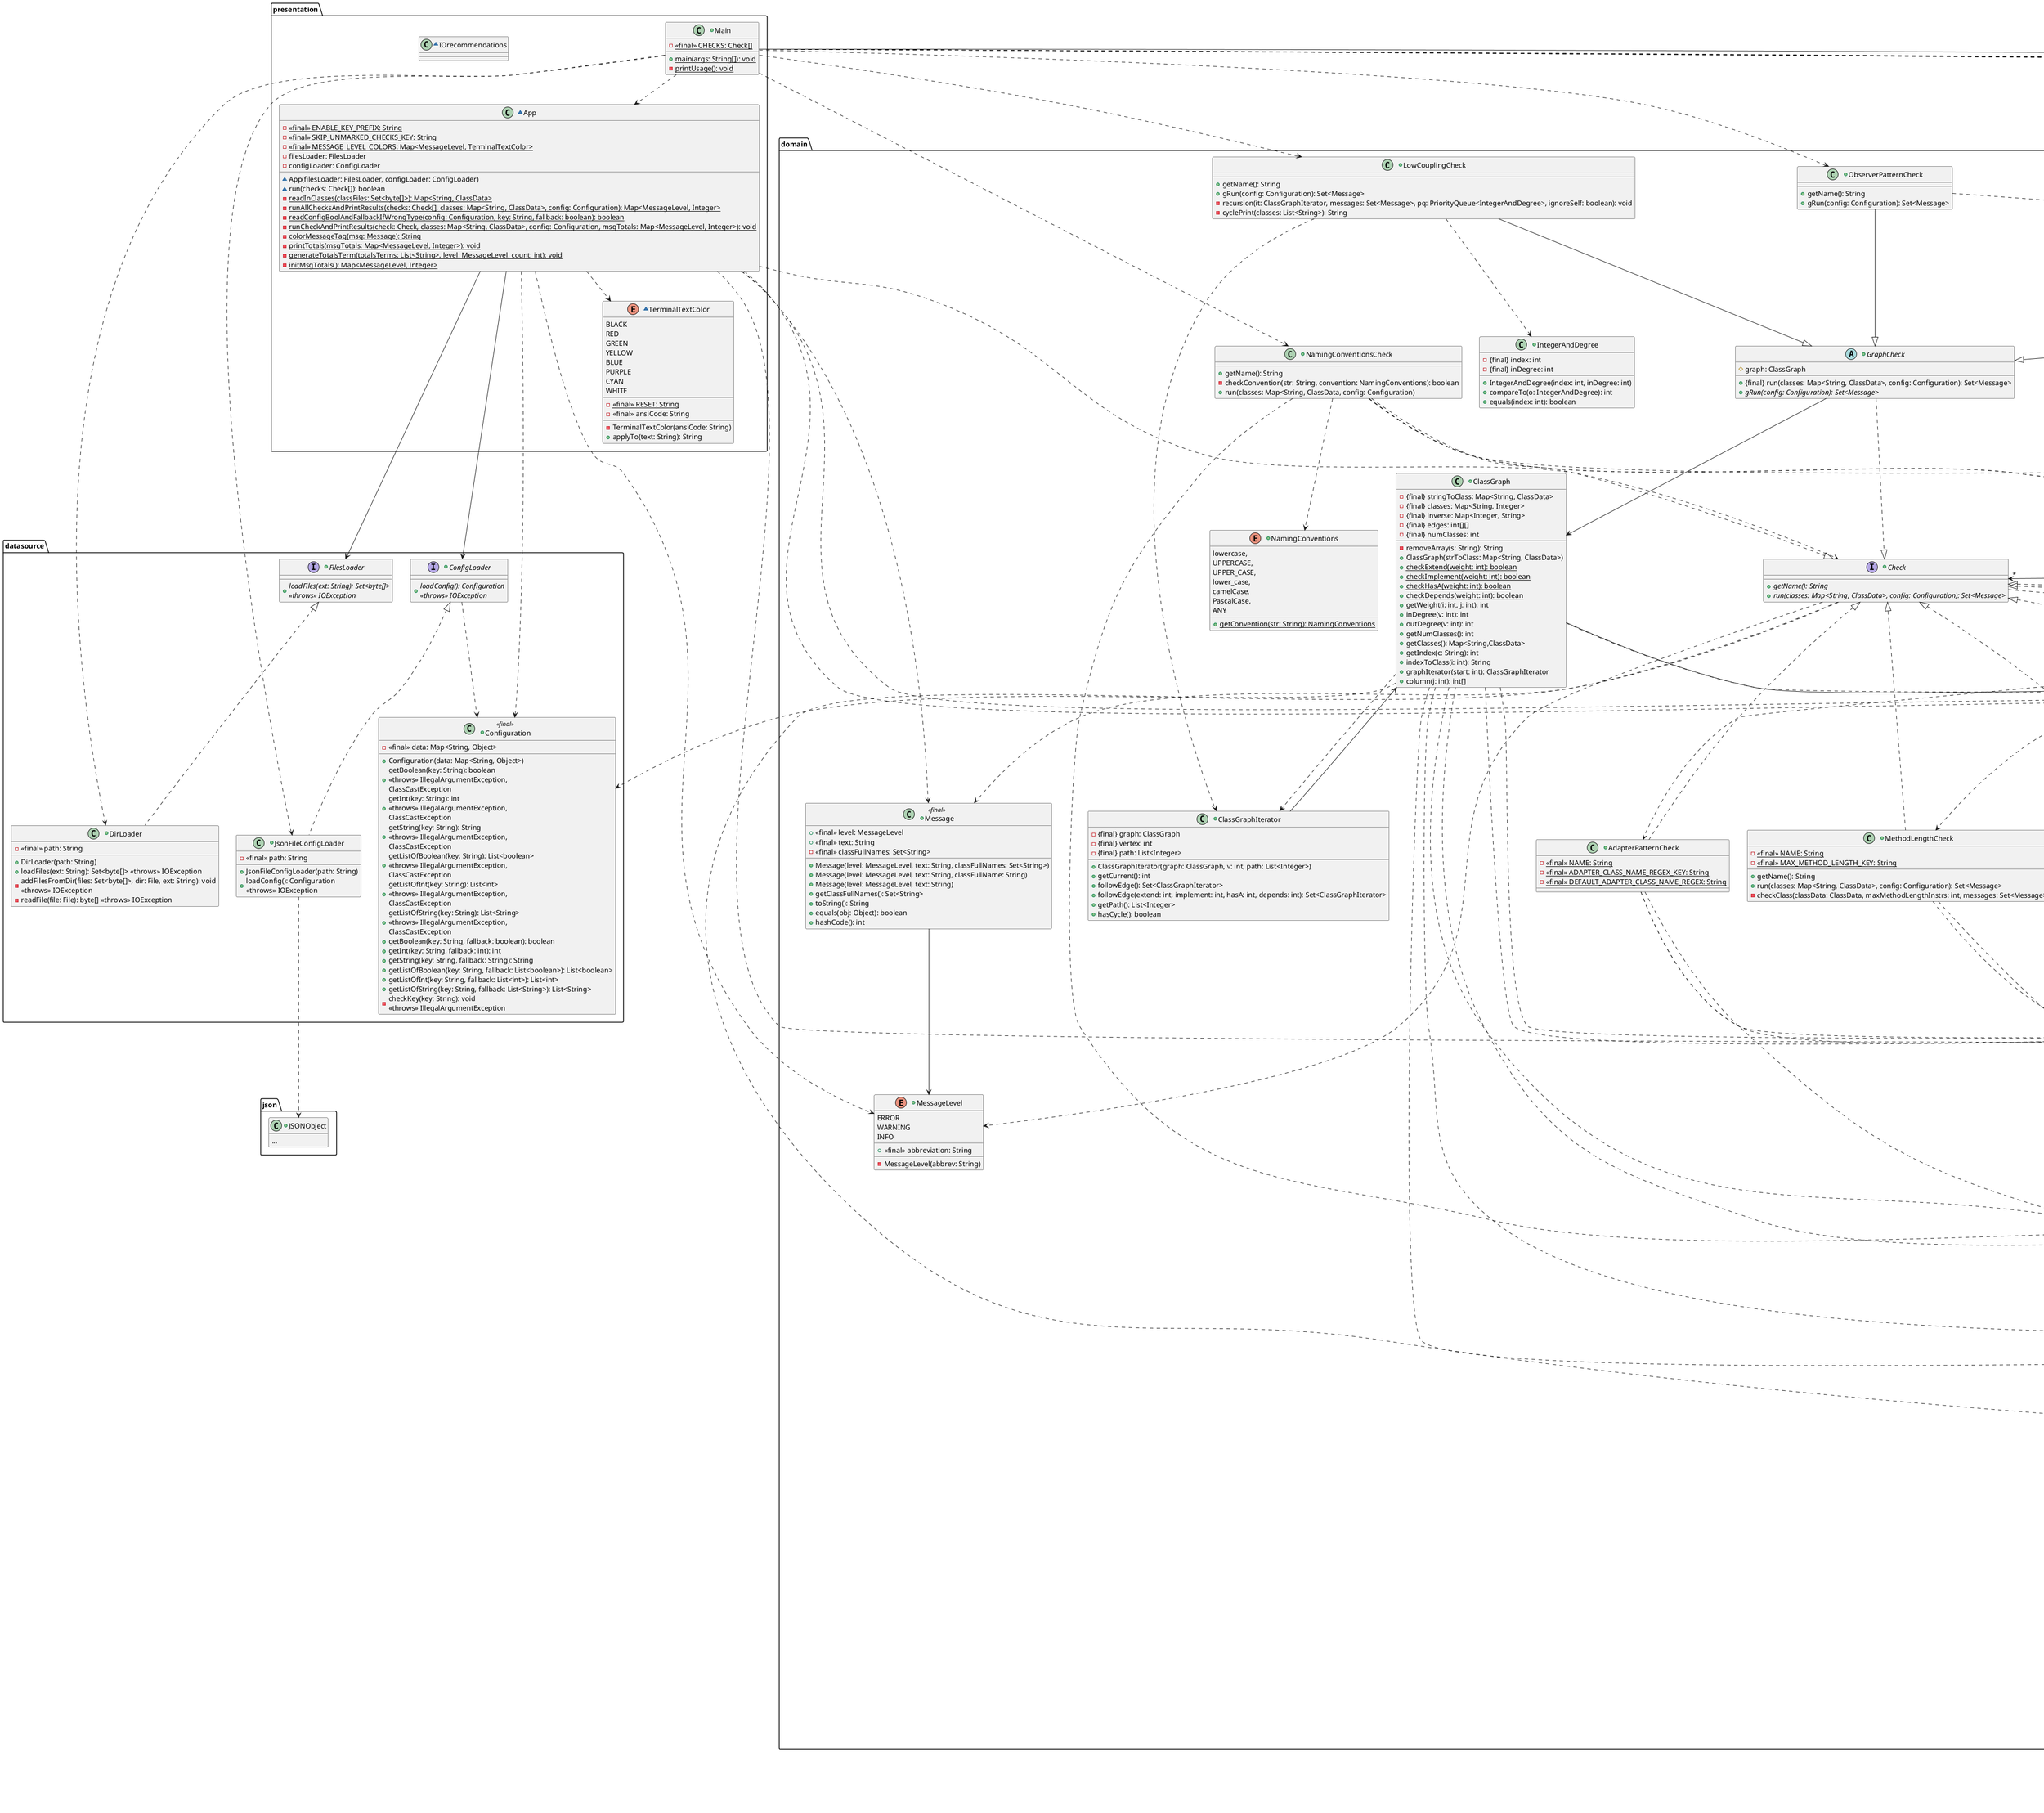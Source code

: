 @startuml

package presentation {

	+class Main {
		- {static} <<final>> CHECKS: Check[]
		+ {static} main(args: String[]): void
		- {static} printUsage(): void
	}

	Main -->"*" .domain.Check
	Main ..> App
	Main ..> .datasource.DirLoader
	Main ..> .datasource.JsonFileConfigLoader

	' Check dependencies:
	Main ..> .domain.NamingConventionsCheck
	Main ..> .domain.MethodLengthCheck
	Main ..> .domain.UnusedAbstractionsCheck
	Main ..> .domain.InformationHidingCheck
	Main ..> .domain.ProgramToInterfaceNotImplementationCheck
	Main ..> .domain.LowCouplingCheck
	Main ..> .domain.StrategyPatternCheck
	Main ..> .domain.ObserverPatternCheck
	Main ..> .domain.AdapterPatternCheck

	~class App {
		- {static} <<final>> ENABLE_KEY_PREFIX: String
		- {static} <<final>> SKIP_UNMARKED_CHECKS_KEY: String
		- {static} <<final>> MESSAGE_LEVEL_COLORS: Map<MessageLevel, TerminalTextColor>
		- filesLoader: FilesLoader
		- configLoader: ConfigLoader

		~ App(filesLoader: FilesLoader, configLoader: ConfigLoader)
		~ run(checks: Check[]): boolean
		- {static} readInClasses(classFiles: Set<byte[]>): Map<String, ClassData>
		- {static} runAllChecksAndPrintResults(checks: Check[], classes: Map<String, ClassData>, config: Configuration): Map<MessageLevel, Integer>
		- {static} readConfigBoolAndFallbackIfWrongType(config: Configuration, key: String, fallback: boolean): boolean
		- {static} runCheckAndPrintResults(check: Check, classes: Map<String, ClassData>, config: Configuration, msgTotals: Map<MessageLevel, Integer>): void
		- {static} colorMessageTag(msg: Message): String
		- {static} printTotals(msgTotals: Map<MessageLevel, Integer>): void
		- {static} generateTotalsTerm(totalsTerms: List<String>, level: MessageLevel, count: int): void
		- {static} initMsgTotals(): Map<MessageLevel, Integer>
	}

	~class IOrecommendations {

	}

	App --> .datasource.FilesLoader
	App --> .datasource.ConfigLoader
	App ..> TerminalTextColor
	App ..> .domain.Check
	App ..> .domain.Message
	App ..> .domain.MessageLevel
	App ..> .domain.javadata.ClassReaderUtil
	App ..> .domain.javadata.ClassData
	App ..> .domain.javadata.ClassNodeAdapter
	App ..> .datasource.Configuration

	~enum TerminalTextColor {
		BLACK
		RED
		GREEN
		YELLOW
		BLUE
		PURPLE
		CYAN
		WHITE
		__
		- {static} <<final>> RESET: String
		- <<final>> ansiCode: String
		__
		- TerminalTextColor(ansiCode: String)
		+ applyTo(text: String): String
	}

}

package domain {

	+enum MessageLevel {
		ERROR
		WARNING
		INFO
		__
		+ <<final>> abbreviation: String
		__
		- MessageLevel(abbrev: String)
	}

	+interface Check {
		+ {abstract} getName(): String
		+ {abstract} run(classes: Map<String, ClassData>, config: Configuration): Set<Message>
	}

	Check ..> Message
	Check ..> MessageLevel
	Check ..> javadata.ClassData
	Check ..> .datasource.Configuration

	+class Message <<final>> {
		+ <<final>> level: MessageLevel
		+ <<final>> text: String
		- <<final>> classFullNames: Set<String>

		+ Message(level: MessageLevel, text: String, classFullNames: Set<String>)
		+ Message(level: MessageLevel, text: String, classFullName: String)
		+ Message(level: MessageLevel, text: String)
		+ getClassFullNames(): Set<String>
		+ toString(): String
		+ equals(obj: Object): boolean
		+ hashCode(): int
	}

	Message --> MessageLevel

	+class MethodLengthCheck {
		- {static} <<final>> NAME: String
		- {static} <<final>> MAX_METHOD_LENGTH_KEY: String

		+ getName(): String
		+ run(classes: Map<String, ClassData>, config: Configuration): Set<Message>
		- checkClass(classData: ClassData, maxMethodLengthInstrs: int, messages: Set<Message>): void
	}

	Check <|.. MethodLengthCheck
	MethodLengthCheck ..> javadata.MethodData
	MethodLengthCheck ..> javadata.InstrData

	+class UnusedAbstractionsCheck {
		+ getName(): String
		+ run(classes: Map<String, ClassData>, config: Configuration): Set<Message>
	}

	Check <|.. UnusedAbstractionsCheck
	UnusedAbstractionsCheck ..> javadata.ClassType

	+class InformationHidingCheck {
		+ getName(): String
		+ run(classes: Map<String, ClassData>, config: Configuration): Set<Message>
	}

	Check <|.. InformationHidingCheck
	InformationHidingCheck ..> javadata.AccessModifier
	InformationHidingCheck ..> javadata.FieldData
	InformationHidingCheck ..> javadata.MethodData

	+class ProgramToInterfaceNotImplementationCheck {
		- {static} <<final>> NAME: String
		- {static} <<final>> DOMAIN_PKG_NAME_KEY: String
		- {static} <<final>> DEFAULT_DOMAIN_PKG_NAME: String
		- {static} <<final>> ADAPTER_CLASS_NAME_REGEX_KEY: String
		- {static} <<final>> DEFAULT_ADAPTER_CLASS_NAME_REGEX: String
		- {static} <<final>> ALLOWED_DEPENDENCIES_KEY: String
		- {static} <<final>> PRIMITIVE_TYPES: Set<String>
		- {static} <<final>> OBJECT_TYPE: String
		- {static} <<final>> PRIMITIVE_CLASSES: Set<String>
		- {static} <<final>> COMMON_INTERFACES: Set<String>

		+ getName(): String
		+ run(classes: Map<String, ClassData>, config: Configuration): Set<Message>
		- {static} isTypeOkay(typeFullName: String, classes: Map<String, ClassData>,\ndomainPkgName: String, allowedDeps: Set<String>): boolean
		- {static} stripArrayIndicators(typeFullName: String): String
	}

	Check <|.. ProgramToInterfaceNotImplementationCheck
	ProgramToInterfaceNotImplementationCheck ..> javadata.ClassType
	ProgramToInterfaceNotImplementationCheck ..> javadata.FieldData
	ProgramToInterfaceNotImplementationCheck ..> javadata.MethodData
	ProgramToInterfaceNotImplementationCheck ..> javadata.VariableData

	+class StrategyPatternCheck {
		+ getName(): String
		+ run(classes: Map<String, ClassData>, config: Configuration): Set<Message>
		- {static} getClassFromName(className: String, classes: Map<String, ClassData>): ClassData
	}

	Check <|.. StrategyPatternCheck
	StrategyPatternCheck ..> javadata.ClassType
	StrategyPatternCheck ..> javadata.FieldData

	+class AdapterPatternCheck {
		- {static} <<final>> NAME: String
		- {static} <<final>> ADAPTER_CLASS_NAME_REGEX_KEY: String
		- {static} <<final>> DEFAULT_ADAPTER_CLASS_NAME_REGEX: String
	}

	Check <|.. AdapterPatternCheck
	AdapterPatternCheck ..> javadata.FieldData
	AdapterPatternCheck ..> javadata.MethodData
	AdapterPatternCheck ..> javadata.VariableData

	+class ClassGraph {
		-{final} stringToClass: Map<String, ClassData>
		-{final} classes: Map<String, Integer>
		-{final} inverse: Map<Integer, String>
		-{final} edges: int[][]
		-{final} numClasses: int
		- removeArray(s: String): String
		+ ClassGraph(strToClass: Map<String, ClassData>)
		+ {static} checkExtend(weight: int): boolean
		+ {static} checkImplement(weight: int): boolean
		+ {static} checkHasA(weight: int): boolean
		+ {static} checkDepends(weight: int): boolean
		+ getWeight(i: int, j: int): int
		+ inDegree(v: int): int
		+ outDegree(v: int): int
		+ getNumClasses(): int
		+ getClasses(): Map<String,ClassData>
		+ getIndex(c: String): int
		+ indexToClass(i: int): String
		+ graphIterator(start: int): ClassGraphIterator
		+ column(j: int): int[]
	}

	ClassGraph --> javadata.ClassData
	ClassGraph ..> javadata.FieldData
	ClassGraph ..> javadata.FieldInstrData
	ClassGraph ..> javadata.InstrData
	ClassGraph ..> javadata.InstrType
	ClassGraph ..> javadata.LocalVarInstrData
	ClassGraph ..> javadata.MethodData
	ClassGraph ..> javadata.MethodInstrData
	ClassGraph ..> javadata.VariableData
	ClassGraph ..> ClassGraphIterator

	+class ClassGraphIterator {
		-{final} graph: ClassGraph
		-{final} vertex: int
		-{final} path: List<Integer>
		+ ClassGraphIterator(graph: ClassGraph, v: int, path: List<Integer>)
		+ getCurrent(): int
		+ followEdge(): Set<ClassGraphIterator>
		+ followEdge(extend: int, implement: int, hasA: int, depends: int): Set<ClassGraphIterator>
		+ getPath(): List<Integer>
		+ hasCycle(): boolean
	}

	ClassGraphIterator --> ClassGraph

	+abstract GraphCheck {
		#graph: ClassGraph
		+ {final} run(classes: Map<String, ClassData>, config: Configuration): Set<Message>
		+ {abstract} gRun(config: Configuration): Set<Message>
	}

	GraphCheck ..|> Check
	GraphCheck --> ClassGraph

	+class IntegerAndDegree {
		-{final} index: int
		-{final} inDegree: int
		+ IntegerAndDegree(index: int, inDegree: int)
		+ compareTo(o: IntegerAndDegree): int
		+ equals(index: int): boolean
	}

	+enum NamingConventions {
		lowercase,
		UPPERCASE,
		UPPER_CASE,
		lower_case,
		camelCase,
		PascalCase,
		ANY
		__
		+ {static} getConvention(str: String): NamingConventions
	}

	+class NamingConventionsCheck {
		+ getName(): String
		- checkConvention(str: String, convention: NamingConventions): boolean
		+ run(classes: Map<String, ClassData, config: Configuration)
	}

	NamingConventionsCheck ..|> Check
	NamingConventionsCheck ..> NamingConventions
	NamingConventionsCheck ..> ClassType
	NamingConventionsCheck ..> FieldData
	NamingConventionsCheck ..> MethodData
	NamingConventionsCheck ..> VariableData

	+class LowCouplingCheck {
		+ getName(): String
		+ gRun(config: Configuration): Set<Message>
		- recursion(it: ClassGraphIterator, messages: Set<Message>, pq: PriorityQueue<IntegerAndDegree>, ignoreSelf: boolean): void
		- cyclePrint(classes: List<String>): String
	}

	LowCouplingCheck --|> GraphCheck
	LowCouplingCheck ..> ClassGraphIterator
	LowCouplingCheck ..> IntegerAndDegree

	+class ObserverPatternCheck {
		+ getName(): String
		+ gRun(config: Configuration): Set<Message>
	}

	ObserverPatternCheck --|> GraphCheck
	ObserverPatternCheck ..> ClassType

	+class PlantUMLGenerator {
		+ {static} generateSVG(source: SourceStringReader): String
		+ getName(): String
		+ gRun(config: Configuration): Set<Message>
	}

	PlantUMLGenerator --|> GraphCheck
	PlantUMLGenerator ..> .plantuml.FileFormat
	PlantUMLGenerator ..> .plantuml.FileFormatOption
	PlantUMLGenerator ..> .plantuml.SourceStringReader

	package javadata {

		+enum AccessModifier {
			PUBLIC
			PROTECTED
			PACKAGE_PRIVATE
			PRIVATE

			~ {static} parseOpcodes(access: int): AccessModifier
		}

		AccessModifier ..> .asm.Opcodes

		+enum ClassType {
			CLASS
			INTERFACE
			ENUM

			~ {static} parseOpcodes(access: int): ClassType
		}

		ClassType ..> .asm.Opcodes

		+class VariableData <<final>> {
			+ <<final>> name: String
			+ <<final>> typeFullName: String

			+ VariableData(name: String, typeFullName: String)
			+ equals(obj: Object): boolean
			+ hashCode(): int
		}

		+interface ClassData {
			+ {abstract} getFullName(): String
			+ {abstract} getSimpleName(): String
			+ {abstract} getPackageName(): String
			+ {abstract} getAccessModifier(): AccessModifier
			+ {abstract} getClassType(): ClassType
			+ {abstract} isAbstract(): boolean
			+ {abstract} isStatic(): boolean
			+ {abstract} isFinal(): boolean
			' + {abstract} getTypeParamFullNames(): List<String>
			+ {abstract} getSuperFullName(): String
			+ {abstract} getInterfaceFullNames(): Set<String>
			+ {abstract} getFields(): Set<FieldData>
			+ {abstract} getMethods(): Set<MethodData>
			+ {abstract} getContainingClassFullName(): String
			+ {abstract} getInnerClassFullNames(): Set<String>
		}

		ClassData ..> AccessModifier
		ClassData ..> ClassType
		ClassData ..> FieldData
		ClassData ..> MethodData

		+interface FieldData {
			+ {abstract} getName(): String
			+ {abstract} getTypeFullName(): String
			+ {abstract} getAccessModifier(): AccessModifier
			+ {abstract} isStatic(): boolean
			+ {abstract} isFinal(): boolean
		}

		FieldData ..> AccessModifier

		+interface MethodData {
			+ {static} <<final>> CONSTRUCTOR_NAME: String
			+ {static} <<final>> STATIC_INITIALIZER_NAME: String

			+ {abstract} getName(): String
			+ {abstract} getReturnTypeFullName(): String
			+ {abstract} getAccessModifier(): AccessModifier
			+ {abstract} isStatic(): boolean
			+ {abstract} isFinal(): boolean
			+ {abstract} isAbstract(): boolean
			+ {abstract} getParams(): List<VariableData>
			+ {abstract} getExceptionTypeFullNames(): Set<String>
			+ {abstract} getLocalVariables(): Set<VariableData>
			+ {abstract} getInstructions(): List<InstrData>
		}

		MethodData ..> AccessModifier
		MethodData ..> VariableData
		MethodData ..> InstrData

		+class ClassReaderUtil {
			+ {static} read(javaBytecode: byte[]): ClassData
		}

		ClassReaderUtil ..> ClassNodeAdapter
		ClassReaderUtil ..> .asm.ClassReader
		ClassReaderUtil ..> .asm.tree.ClassNode

		~class ClassNodeAdapter {
			- <<final>> classNode: ClassNode

			~ ClassNodeAdapter(classNode: ClassNode)
			+ getFullName(): String
			+ getSimpleName(): String
			+ getPackageName(): String
			+ getAccessModifier(): AccessModifier
			+ getClassType(): ClassType
			+ isAbstract(): boolean
			+ isStatic(): boolean
			+ isFinal(): boolean
			' + getTypeParamFullNames(): List<String>
			+ getSuperFullName(): String
			+ getInterfaceFullNames(): Set<String>
			+ getFields(): Set<FieldData>
			+ getMethods(): Set<MethodData>
			+ getContainingClassFullName(): String
			+ getInnerClassFullNames(): Set<String>
		}

		ClassData <|.. ClassNodeAdapter
		ClassNodeAdapter --> .asm.tree.ClassNode
		ClassNodeAdapter ..> FieldNodeAdapter
		ClassNodeAdapter ..> MethodNodeAdapter
		ClassNodeAdapter ..> .asm.Opcodes
		ClassNodeAdapter ..> .asm.Type
		ClassNodeAdapter ..> .asm.tree.FieldNode
		ClassNodeAdapter ..> .asm.tree.MethodNode

		~class FieldNodeAdapter {
			- <<final>> fieldNode: FieldNode

			~ FieldNodeAdapter(fieldNode: FieldNode)
			+ getName(): String
			+ getTypeFullName(): String
			+ getAccessModifier(): AccessModifier
			+ isStatic(): boolean
			+ isFinal(): boolean
		}

		FieldData <|.. FieldNodeAdapter
		FieldNodeAdapter --> .asm.tree.FieldNode
		FieldNodeAdapter ..> .asm.Opcodes
		FieldNodeAdapter ..> .asm.Type

		~class LocalVariableUtil {
			~ {static} findLocalVariableNode(var: int, localVars: List<LocalVariableNode>): LocalVariableNode
		}

		LocalVariableUtil ..> .asm.tree.LocalVariableNode

		~class MethodNodeAdapter {
			- {static} <<final>> THIS: String
			- <<final>> methodNode: MethodNode

			~ MethodNodeAdapter(methodNode: MethodNode)
			+ getName(): String
			+ getReturnTypeFullName(): String
			+ getAccessModifier(): AccessModifier
			+ isStatic(): boolean
			+ isFinal(): boolean
			+ isAbstract(): boolean
			+ getParams(): List<VariableData>
			+ getExceptionTypeFullNames(): Set<String>
			+ getLocalVariables(): Set<VariableData>
			+ getInstructions(): List<InstrData>
			- createInsnNodeAdapter(insn: AbstractInsnNode): InstrData
		}

		MethodData <|.. MethodNodeAdapter
		MethodNodeAdapter ..> MethodInsnNodeAdapter
		MethodNodeAdapter ..> VarInsnNodeAdapter
		MethodNodeAdapter ..> FieldInsnNodeAdapter
		MethodNodeAdapter ..> OtherInsnNodeAdapter
		MethodNodeAdapter ..> LocalVariableUtil
		MethodNodeAdapter --> .asm.tree.MethodNode
		MethodNodeAdapter ..> .asm.Opcodes
		MethodNodeAdapter ..> .asm.Type
		MethodNodeAdapter ..> .asm.tree.LocalVariableNode
		MethodNodeAdapter ..> .asm.tree.AbstractInsnNode
		MethodNodeAdapter ..> .asm.tree.MethodInsnNode
		MethodNodeAdapter ..> .asm.tree.VarInsnNode
		MethodNodeAdapter ..> .asm.tree.FieldInsnNode

		+enum InstrType {
			METHOD
			LOCAL_VARIABLE
			FIELD
		}

		+interface InstrData {
			+ {abstract} getInstrType(): InstrType
		}

		InstrData ..> InstrType

		+enum VariableOperation {
			GET
			SET
			RETURN

			~ {static} parseOpcode(opcode: int): VariableOperation
		}

		VariableOperation ..> .asm.Opcodes

		+interface MethodInstrData {
			+ {abstract} getMethodOwnerFullName(): String
			+ {abstract} getMethodName(): String
			+ {abstract} getMethodReturnTypeFullName(): String
		}

		InstrData <|.. MethodInstrData

		+interface LocalVariableInstrData {
			+ {abstract} getVarName(): String
			+ {abstract} getVarTypeFullName(): String
			+ {abstract} getOperation(): VariableOperation
		}

		InstrData <|.. LocalVariableInstrData
		LocalVariableInstrData ..> VariableOperation

		+interface FieldInstrData {
			+ {abstract} getFieldOwnerFullName(): String
			+ {abstract} getFieldName(): String
			+ {abstract} getFieldTypeFullName(): String
			+ {abstract} getOperation(): VariableOperation
		}

		InstrData <|.. FieldInstrData
		FieldInstrData ..> VariableOperation

		~class MethodInsnNodeAdapter {
			- <<final>> insn: MethodInsnNode
			~ MethodInsnNodeAdapter(insn: MethodInsnNode)
			+ getInstrType(): InstrType
			+ getMethodOwnerFullName(): String
			+ getMethodName(): String
			+ getMethodReturnTypeFullName(): String
		}

		MethodInstrData <|.. MethodInsnNodeAdapter
		MethodInsnNodeAdapter --> .asm.tree.MethodInsnNode
		MethodInsnNodeAdapter ..> .asm.Type

		~class VarInsnNodeAdapter {
			- <<final>> insn: VarInsnNode
			- <<final>> localVariableNode: LocalVariableNode
			~ VarInsnNodeAdapter(insn: VarInsnNode, localVars: List<LocalVariableNode>)
			+ getInstrType(): InstrType
			+ getVarName(): String
			+ getVarTypeFullName(): String
			+ getOperation(): VariableOperation
		}

		LocalVariableInstrData <|.. VarInsnNodeAdapter
		VarInsnNodeAdapter ..> LocalVariableUtil
		VarInsnNodeAdapter --> .asm.tree.VarInsnNode
		VarInsnNodeAdapter --> .asm.tree.LocalVariableNode
		VarInsnNodeAdapter ..> .asm.Type

		~class FieldInsnNodeAdapter {
			- <<final>> insn: FieldInsnNode
			~ FieldInsnNodeAdapter(insn: FieldInsnNode)
			+ getInstrType(): InstrType
			+ getOwnerFullName(): String
			+ getFieldName(): String
			+ getFieldTypeFullName(): String
			+ getOperation(): VariableOperation
		}

		FieldInstrData <|.. FieldInsnNodeAdapter
		FieldInsnNodeAdapter --> .asm.tree.FieldInsnNode
		FieldInsnNodeAdapter ..> .asm.Type

		~class OtherInsnNodeAdapter {
			+ getInstrType(): InstrType
		}

		InstrData <|.. OtherInsnNodeAdapter

	}

}

package datasource {

	+interface FilesLoader {
		+ {abstract} loadFiles(ext: String): Set<byte[]>\n<<throws>> IOException
	}

	+class DirLoader {
		- <<final>> path: String

		+ DirLoader(path: String)
		+ loadFiles(ext: String): Set<byte[]> <<throws>> IOException
		- addFilesFromDir(files: Set<byte[]>, dir: File, ext: String): void\n<<throws>> IOException
		- readFile(file: File): byte[] <<throws>> IOException
	}

	FilesLoader <|.. DirLoader

	+class Configuration <<final>> {
		- <<final>> data: Map<String, Object>

		+ Configuration(data: Map<String, Object>)
		+ getBoolean(key: String): boolean\n<<throws>> IllegalArgumentException,\nClassCastException
		+ getInt(key: String): int\n<<throws>> IllegalArgumentException,\nClassCastException
		+ getString(key: String): String\n<<throws>> IllegalArgumentException,\nClassCastException
		+ getListOfBoolean(key: String): List<boolean>\n<<throws>> IllegalArgumentException,\nClassCastException
		+ getListOfInt(key: String): List<int>\n<<throws>> IllegalArgumentException,\nClassCastException
		+ getListOfString(key: String): List<String>\n<<throws>> IllegalArgumentException,\nClassCastException
		+ getBoolean(key: String, fallback: boolean): boolean
		+ getInt(key: String, fallback: int): int
		+ getString(key: String, fallback: String): String
		+ getListOfBoolean(key: String, fallback: List<boolean>): List<boolean>
		+ getListOfInt(key: String, fallback: List<int>): List<int>
		+ getListOfString(key: String, fallback: List<String>): List<String>
		- checkKey(key: String): void\n<<throws>> IllegalArgumentException
	}

	+interface ConfigLoader {
		+ {abstract} loadConfig(): Configuration\n<<throws>> IOException
	}

	ConfigLoader ..> Configuration

	+class JsonFileConfigLoader {
		- <<final>> path: String

		+ JsonFileConfigLoader(path: String)
		+ loadConfig(): Configuration\n<<throws>> IOException
	}

	ConfigLoader <|.. JsonFileConfigLoader
	JsonFileConfigLoader ..> .json.JSONObject

}

package asm {

	+interface Opcodes {
		...
	}

	+class Type <<final>> {
		...
	}

	+class ClassReader {
		...
	}

	hide methods

	package tree {

		+class ClassNode {
			...
		}

		+class FieldNode {
			...
		}

		+class MethodNode {
			...
		}

		+class LocalVariableNode {
			...
		}

		+abstract AbstractInsnNode {
			...
		}

		+class MethodInsnNode {
			...
		}

		+class VarInsnNode {
			...
		}

		+class FieldInsnNode {
			...
		}

		AbstractInsnNode <|-- MethodInsnNode
		AbstractInsnNode <|-- VarInsnNode
		AbstractInsnNode <|-- FieldInsnNode

		hide methods

	}

}

package json {

	+class JSONObject {
		...
	}

	hide methods
}

package plantuml {
	+class FileFormat {
		...
	}
	+class FileFormatOption {
		...
	}

	+class SourceStringReader {
		...
	}
}

@enduml
